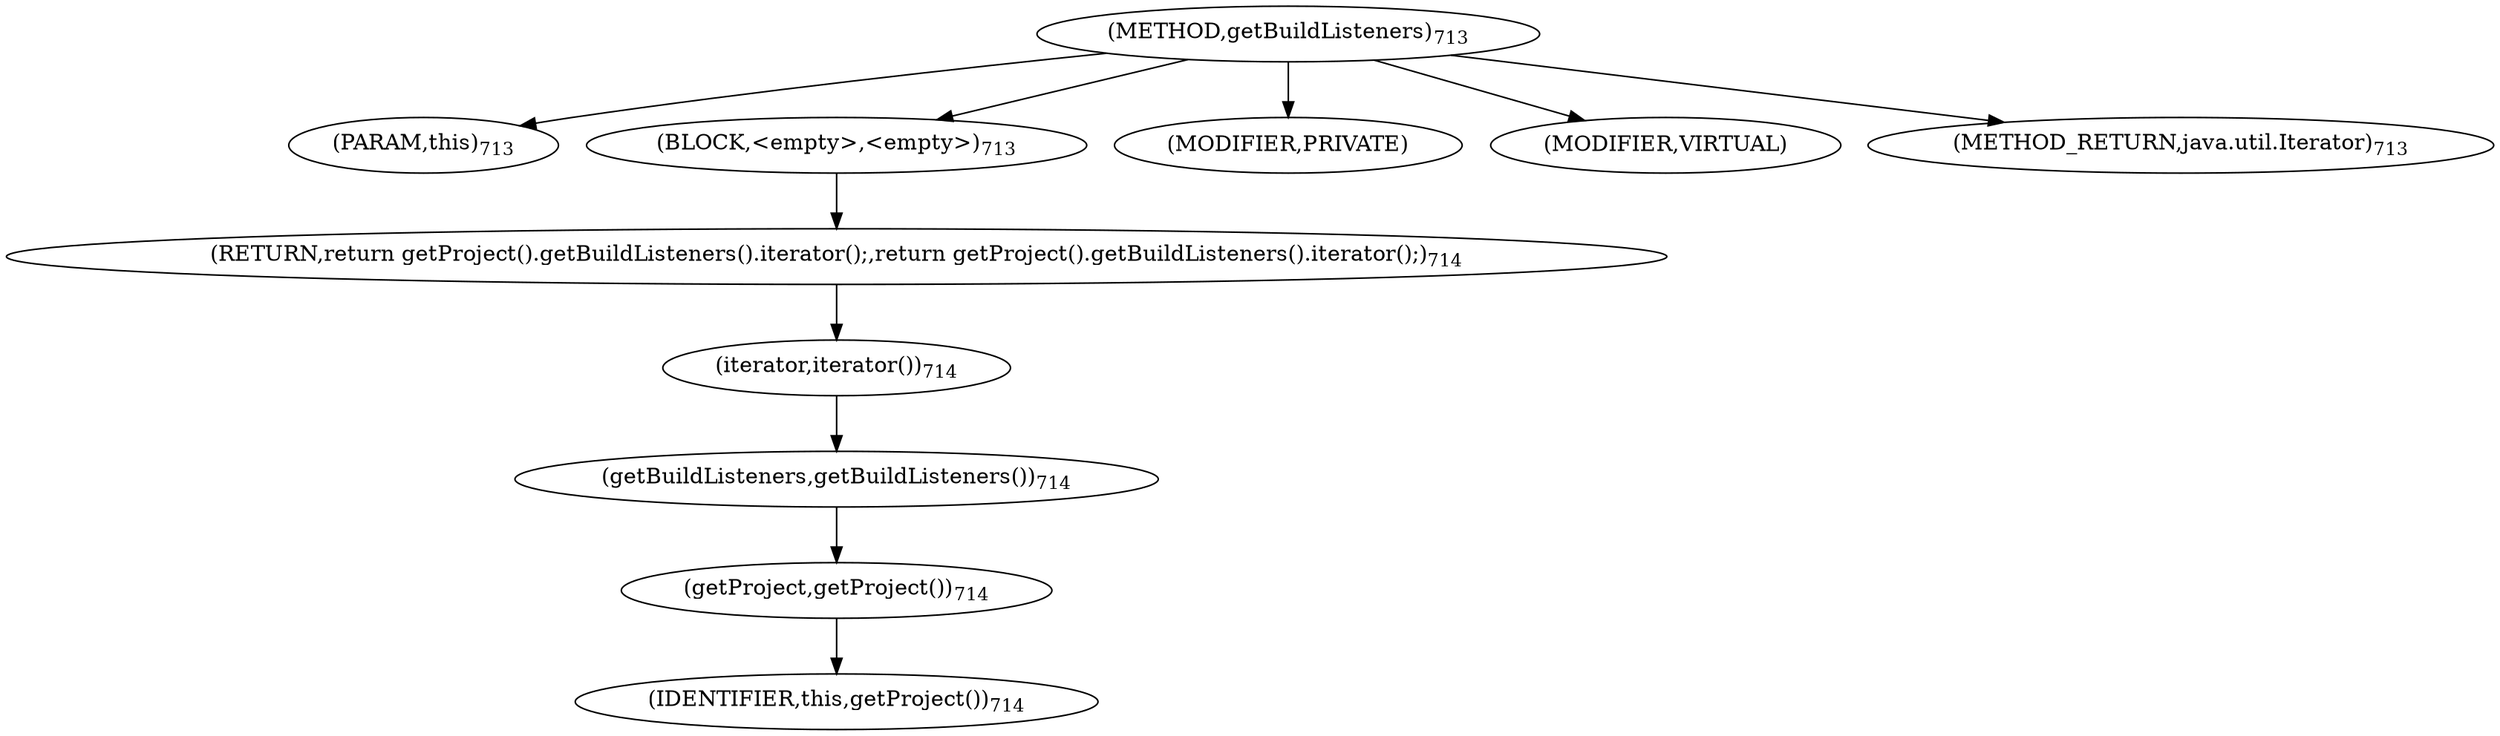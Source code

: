digraph "getBuildListeners" {  
"1716" [label = <(METHOD,getBuildListeners)<SUB>713</SUB>> ]
"75" [label = <(PARAM,this)<SUB>713</SUB>> ]
"1717" [label = <(BLOCK,&lt;empty&gt;,&lt;empty&gt;)<SUB>713</SUB>> ]
"1718" [label = <(RETURN,return getProject().getBuildListeners().iterator();,return getProject().getBuildListeners().iterator();)<SUB>714</SUB>> ]
"1719" [label = <(iterator,iterator())<SUB>714</SUB>> ]
"1720" [label = <(getBuildListeners,getBuildListeners())<SUB>714</SUB>> ]
"1721" [label = <(getProject,getProject())<SUB>714</SUB>> ]
"74" [label = <(IDENTIFIER,this,getProject())<SUB>714</SUB>> ]
"1722" [label = <(MODIFIER,PRIVATE)> ]
"1723" [label = <(MODIFIER,VIRTUAL)> ]
"1724" [label = <(METHOD_RETURN,java.util.Iterator)<SUB>713</SUB>> ]
  "1716" -> "75" 
  "1716" -> "1717" 
  "1716" -> "1722" 
  "1716" -> "1723" 
  "1716" -> "1724" 
  "1717" -> "1718" 
  "1718" -> "1719" 
  "1719" -> "1720" 
  "1720" -> "1721" 
  "1721" -> "74" 
}
